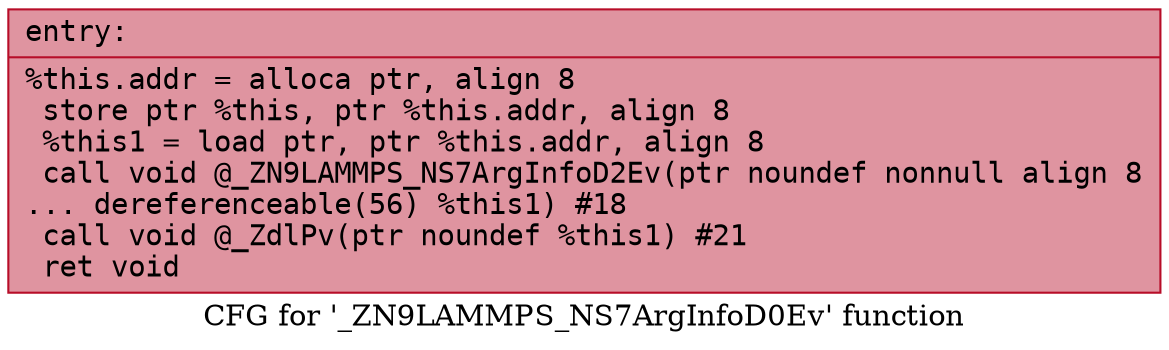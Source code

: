 digraph "CFG for '_ZN9LAMMPS_NS7ArgInfoD0Ev' function" {
	label="CFG for '_ZN9LAMMPS_NS7ArgInfoD0Ev' function";

	Node0x558416788010 [shape=record,color="#b70d28ff", style=filled, fillcolor="#b70d2870" fontname="Courier",label="{entry:\l|  %this.addr = alloca ptr, align 8\l  store ptr %this, ptr %this.addr, align 8\l  %this1 = load ptr, ptr %this.addr, align 8\l  call void @_ZN9LAMMPS_NS7ArgInfoD2Ev(ptr noundef nonnull align 8\l... dereferenceable(56) %this1) #18\l  call void @_ZdlPv(ptr noundef %this1) #21\l  ret void\l}"];
}
